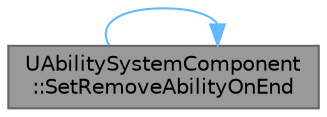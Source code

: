 digraph "UAbilitySystemComponent::SetRemoveAbilityOnEnd"
{
 // INTERACTIVE_SVG=YES
 // LATEX_PDF_SIZE
  bgcolor="transparent";
  edge [fontname=Helvetica,fontsize=10,labelfontname=Helvetica,labelfontsize=10];
  node [fontname=Helvetica,fontsize=10,shape=box,height=0.2,width=0.4];
  rankdir="LR";
  Node1 [id="Node000001",label="UAbilitySystemComponent\l::SetRemoveAbilityOnEnd",height=0.2,width=0.4,color="gray40", fillcolor="grey60", style="filled", fontcolor="black",tooltip="Sets an ability spec to remove when its finished."];
  Node1 -> Node1 [id="edge1_Node000001_Node000001",color="steelblue1",style="solid",tooltip=" "];
}
